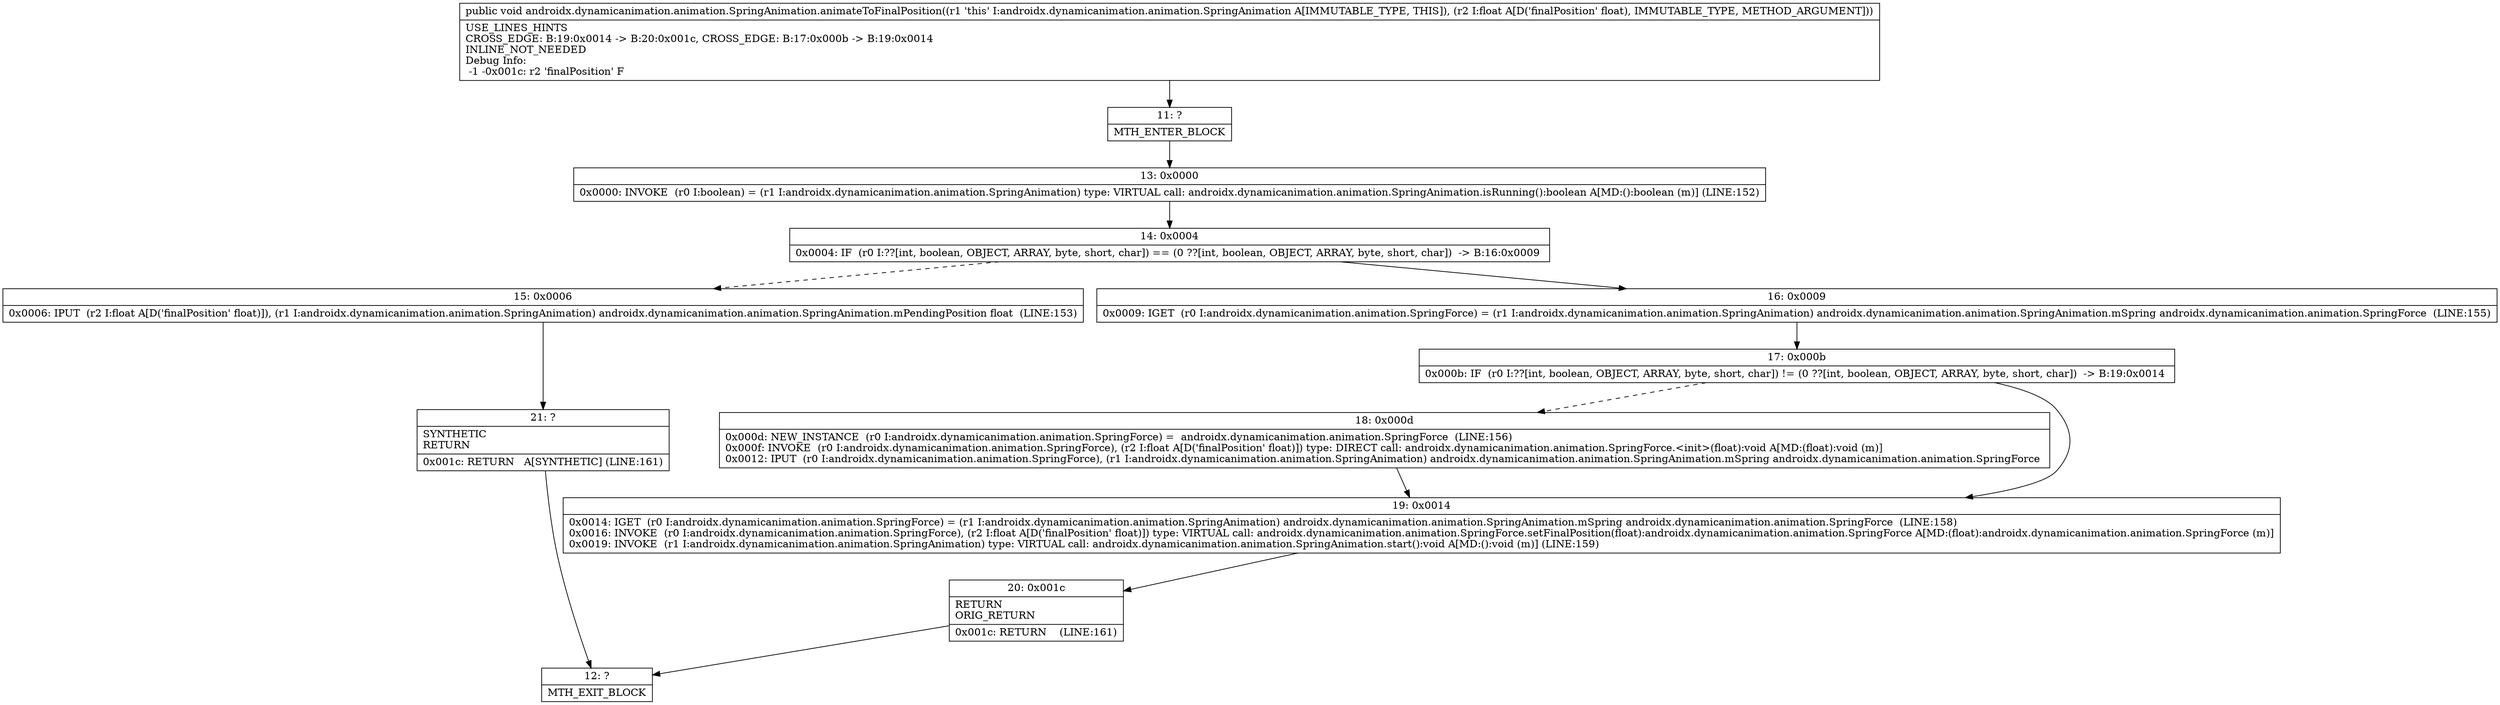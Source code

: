 digraph "CFG forandroidx.dynamicanimation.animation.SpringAnimation.animateToFinalPosition(F)V" {
Node_11 [shape=record,label="{11\:\ ?|MTH_ENTER_BLOCK\l}"];
Node_13 [shape=record,label="{13\:\ 0x0000|0x0000: INVOKE  (r0 I:boolean) = (r1 I:androidx.dynamicanimation.animation.SpringAnimation) type: VIRTUAL call: androidx.dynamicanimation.animation.SpringAnimation.isRunning():boolean A[MD:():boolean (m)] (LINE:152)\l}"];
Node_14 [shape=record,label="{14\:\ 0x0004|0x0004: IF  (r0 I:??[int, boolean, OBJECT, ARRAY, byte, short, char]) == (0 ??[int, boolean, OBJECT, ARRAY, byte, short, char])  \-\> B:16:0x0009 \l}"];
Node_15 [shape=record,label="{15\:\ 0x0006|0x0006: IPUT  (r2 I:float A[D('finalPosition' float)]), (r1 I:androidx.dynamicanimation.animation.SpringAnimation) androidx.dynamicanimation.animation.SpringAnimation.mPendingPosition float  (LINE:153)\l}"];
Node_21 [shape=record,label="{21\:\ ?|SYNTHETIC\lRETURN\l|0x001c: RETURN   A[SYNTHETIC] (LINE:161)\l}"];
Node_12 [shape=record,label="{12\:\ ?|MTH_EXIT_BLOCK\l}"];
Node_16 [shape=record,label="{16\:\ 0x0009|0x0009: IGET  (r0 I:androidx.dynamicanimation.animation.SpringForce) = (r1 I:androidx.dynamicanimation.animation.SpringAnimation) androidx.dynamicanimation.animation.SpringAnimation.mSpring androidx.dynamicanimation.animation.SpringForce  (LINE:155)\l}"];
Node_17 [shape=record,label="{17\:\ 0x000b|0x000b: IF  (r0 I:??[int, boolean, OBJECT, ARRAY, byte, short, char]) != (0 ??[int, boolean, OBJECT, ARRAY, byte, short, char])  \-\> B:19:0x0014 \l}"];
Node_18 [shape=record,label="{18\:\ 0x000d|0x000d: NEW_INSTANCE  (r0 I:androidx.dynamicanimation.animation.SpringForce) =  androidx.dynamicanimation.animation.SpringForce  (LINE:156)\l0x000f: INVOKE  (r0 I:androidx.dynamicanimation.animation.SpringForce), (r2 I:float A[D('finalPosition' float)]) type: DIRECT call: androidx.dynamicanimation.animation.SpringForce.\<init\>(float):void A[MD:(float):void (m)]\l0x0012: IPUT  (r0 I:androidx.dynamicanimation.animation.SpringForce), (r1 I:androidx.dynamicanimation.animation.SpringAnimation) androidx.dynamicanimation.animation.SpringAnimation.mSpring androidx.dynamicanimation.animation.SpringForce \l}"];
Node_19 [shape=record,label="{19\:\ 0x0014|0x0014: IGET  (r0 I:androidx.dynamicanimation.animation.SpringForce) = (r1 I:androidx.dynamicanimation.animation.SpringAnimation) androidx.dynamicanimation.animation.SpringAnimation.mSpring androidx.dynamicanimation.animation.SpringForce  (LINE:158)\l0x0016: INVOKE  (r0 I:androidx.dynamicanimation.animation.SpringForce), (r2 I:float A[D('finalPosition' float)]) type: VIRTUAL call: androidx.dynamicanimation.animation.SpringForce.setFinalPosition(float):androidx.dynamicanimation.animation.SpringForce A[MD:(float):androidx.dynamicanimation.animation.SpringForce (m)]\l0x0019: INVOKE  (r1 I:androidx.dynamicanimation.animation.SpringAnimation) type: VIRTUAL call: androidx.dynamicanimation.animation.SpringAnimation.start():void A[MD:():void (m)] (LINE:159)\l}"];
Node_20 [shape=record,label="{20\:\ 0x001c|RETURN\lORIG_RETURN\l|0x001c: RETURN    (LINE:161)\l}"];
MethodNode[shape=record,label="{public void androidx.dynamicanimation.animation.SpringAnimation.animateToFinalPosition((r1 'this' I:androidx.dynamicanimation.animation.SpringAnimation A[IMMUTABLE_TYPE, THIS]), (r2 I:float A[D('finalPosition' float), IMMUTABLE_TYPE, METHOD_ARGUMENT]))  | USE_LINES_HINTS\lCROSS_EDGE: B:19:0x0014 \-\> B:20:0x001c, CROSS_EDGE: B:17:0x000b \-\> B:19:0x0014\lINLINE_NOT_NEEDED\lDebug Info:\l  \-1 \-0x001c: r2 'finalPosition' F\l}"];
MethodNode -> Node_11;Node_11 -> Node_13;
Node_13 -> Node_14;
Node_14 -> Node_15[style=dashed];
Node_14 -> Node_16;
Node_15 -> Node_21;
Node_21 -> Node_12;
Node_16 -> Node_17;
Node_17 -> Node_18[style=dashed];
Node_17 -> Node_19;
Node_18 -> Node_19;
Node_19 -> Node_20;
Node_20 -> Node_12;
}

